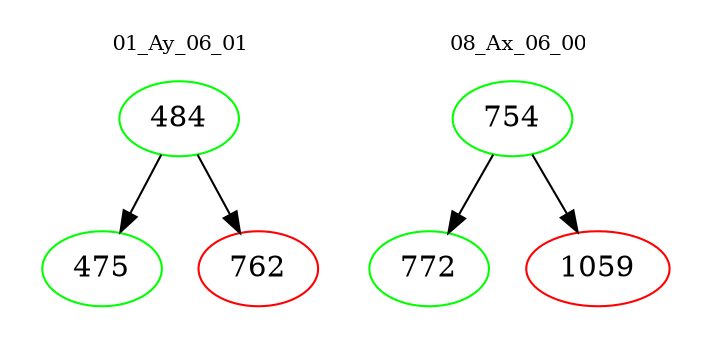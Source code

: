 digraph{
subgraph cluster_0 {
color = white
label = "01_Ay_06_01";
fontsize=10;
T0_484 [label="484", color="green"]
T0_484 -> T0_475 [color="black"]
T0_475 [label="475", color="green"]
T0_484 -> T0_762 [color="black"]
T0_762 [label="762", color="red"]
}
subgraph cluster_1 {
color = white
label = "08_Ax_06_00";
fontsize=10;
T1_754 [label="754", color="green"]
T1_754 -> T1_772 [color="black"]
T1_772 [label="772", color="green"]
T1_754 -> T1_1059 [color="black"]
T1_1059 [label="1059", color="red"]
}
}
